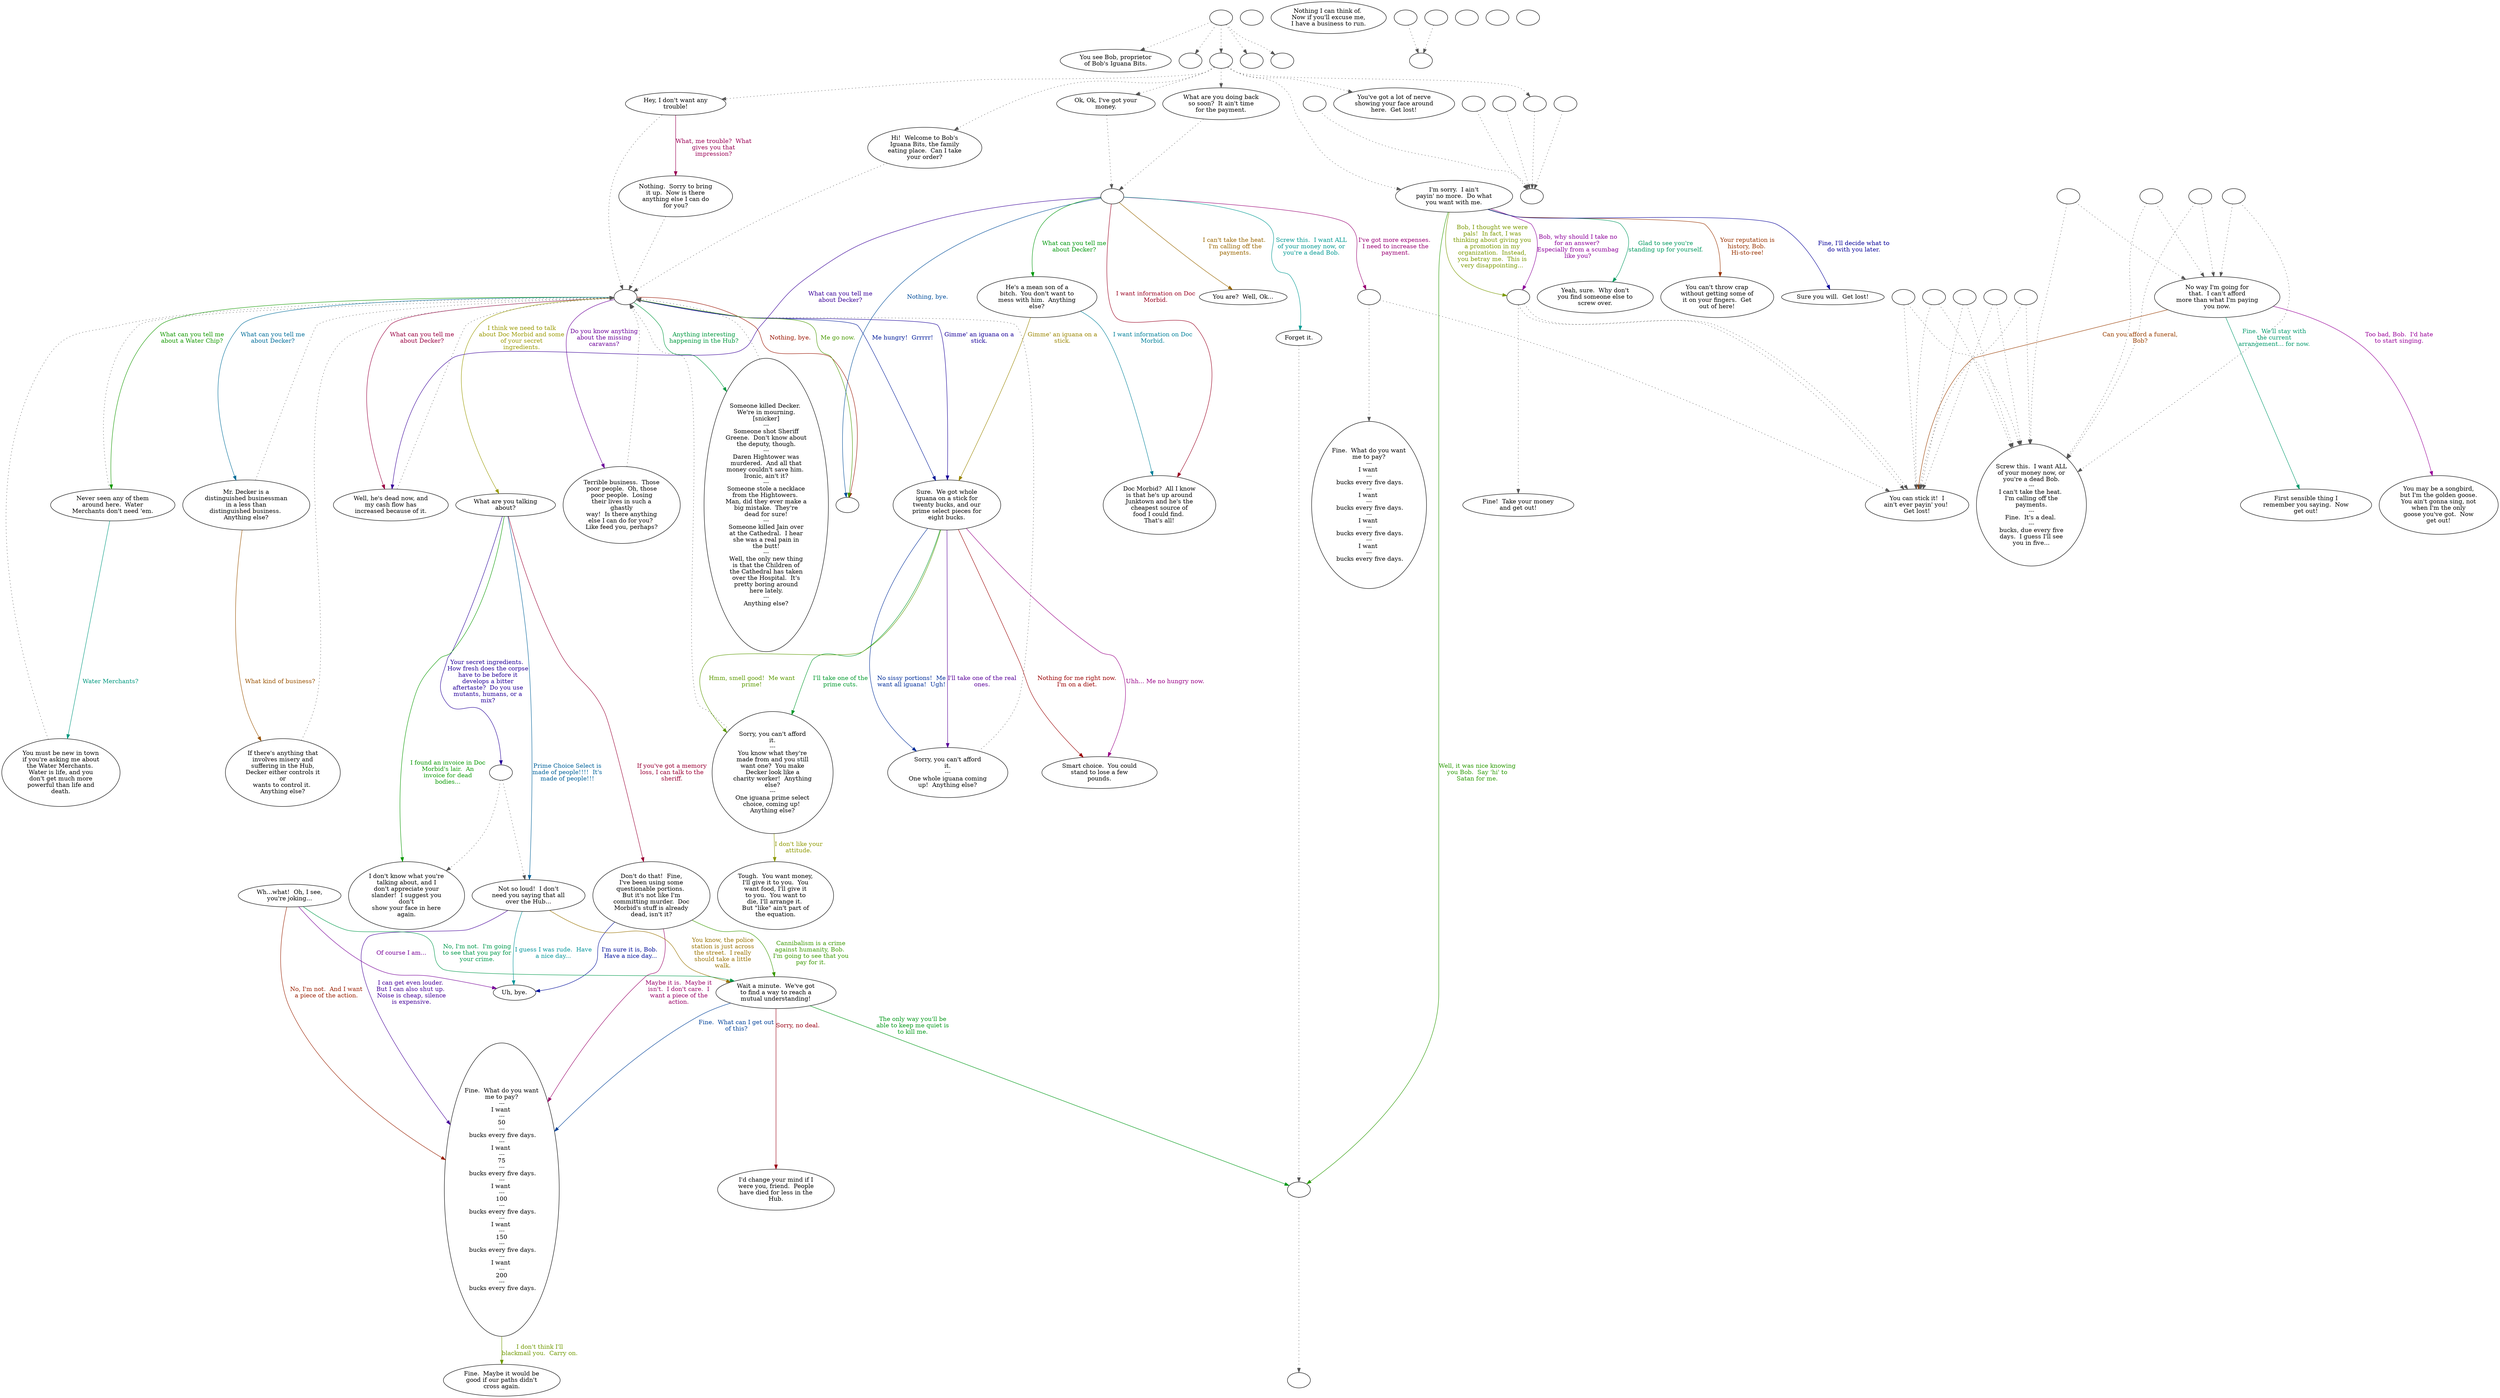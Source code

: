 digraph BITSBOB {
  "start" [style=filled       fillcolor="#FFFFFF"       color="#000000"]
  "start" -> "look_at_p_proc" [style=dotted color="#555555"]
  "start" -> "pickup_p_proc" [style=dotted color="#555555"]
  "start" -> "talk_p_proc" [style=dotted color="#555555"]
  "start" -> "critter_p_proc" [style=dotted color="#555555"]
  "start" -> "destroy_p_proc" [style=dotted color="#555555"]
  "start" [label=""]
  "combat" [style=filled       fillcolor="#FFFFFF"       color="#000000"]
  "combat" [label=""]
  "critter_p_proc" [style=filled       fillcolor="#FFFFFF"       color="#000000"]
  "critter_p_proc" [label=""]
  "pickup_p_proc" [style=filled       fillcolor="#FFFFFF"       color="#000000"]
  "pickup_p_proc" [label=""]
  "talk_p_proc" [style=filled       fillcolor="#FFFFFF"       color="#000000"]
  "talk_p_proc" -> "get_reaction" [style=dotted color="#555555"]
  "talk_p_proc" -> "Bob04" [style=dotted color="#555555"]
  "talk_p_proc" -> "Bob05" [style=dotted color="#555555"]
  "talk_p_proc" -> "Bob00" [style=dotted color="#555555"]
  "talk_p_proc" -> "Bob01" [style=dotted color="#555555"]
  "talk_p_proc" -> "Bob02" [style=dotted color="#555555"]
  "talk_p_proc" -> "Bob03" [style=dotted color="#555555"]
  "talk_p_proc" [label=""]
  "destroy_p_proc" [style=filled       fillcolor="#FFFFFF"       color="#000000"]
  "destroy_p_proc" [label=""]
  "damage_p_proc" [style=filled       fillcolor="#FFFFFF"       color="#000000"]
  "damage_p_proc" [label=""]
  "look_at_p_proc" [style=filled       fillcolor="#FFFFFF"       color="#000000"]
  "look_at_p_proc" [label="You see Bob, proprietor\nof Bob's Iguana Bits."]
  "BobStandardQuestions" [style=filled       fillcolor="#FFFFFF"       color="#000000"]
  "BobStandardQuestions" [label=""]
  "BobStandardQuestions" -> "Bob11" [label="Gimme' an iguana on a\nstick." color="#190099" fontcolor="#190099"]
  "BobStandardQuestions" -> "Bob18" [label="What can you tell me\nabout a Water Chip?" color="#139900" fontcolor="#139900"]
  "BobStandardQuestions" -> "Bob23" [label="What can you tell me\nabout Decker?" color="#990040" fontcolor="#990040"]
  "BobStandardQuestions" -> "Bob19" [label="What can you tell me\nabout Decker?" color="#006D99" fontcolor="#006D99"]
  "BobStandardQuestions" -> "Bob20" [label="I think we need to talk\nabout Doc Morbid and some\nof your secret\ningredients." color="#999900" fontcolor="#999900"]
  "BobStandardQuestions" -> "Bob21" [label="Do you know anything\nabout the missing\ncaravans?" color="#6C0099" fontcolor="#6C0099"]
  "BobStandardQuestions" -> "Bob25" [label="Anything interesting\nhappening in the Hub?" color="#00993F" fontcolor="#00993F"]
  "BobStandardQuestions" -> "BobEnd" [label="Nothing, bye." color="#991300" fontcolor="#991300"]
  "BobStandardQuestions" -> "Bob11" [label="Me hungry!  Grrrrr!" color="#001A99" fontcolor="#001A99"]
  "BobStandardQuestions" -> "BobEnd" [label="Me go now." color="#479900" fontcolor="#479900"]
  "BobBlackmailQuestions" [style=filled       fillcolor="#FFFFFF"       color="#000000"]
  "BobBlackmailQuestions" [label=""]
  "BobBlackmailQuestions" -> "BBQa" [label="I've got more expenses. \nI need to increase the\npayment." color="#990073" fontcolor="#990073"]
  "BobBlackmailQuestions" -> "Bob06" [label="Screw this.  I want ALL\nof your money now, or\nyou're a dead Bob." color="#009992" fontcolor="#009992"]
  "BobBlackmailQuestions" -> "Bob07" [label="I can't take the heat. \nI'm calling off the\npayments." color="#996600" fontcolor="#996600"]
  "BobBlackmailQuestions" -> "Bob23" [label="What can you tell me\nabout Decker?" color="#390099" fontcolor="#390099"]
  "BobBlackmailQuestions" -> "Bob08" [label="What can you tell me\nabout Decker?" color="#00990C" fontcolor="#00990C"]
  "BobBlackmailQuestions" -> "Bob10" [label="I want information on Doc\nMorbid." color="#990020" fontcolor="#990020"]
  "BobBlackmailQuestions" -> "BobEnd" [label="Nothing, bye." color="#004D99" fontcolor="#004D99"]
  "BBQa" [style=filled       fillcolor="#FFFFFF"       color="#000000"]
  "BBQa" -> "Bob09" [style=dotted color="#555555"]
  "BBQa" -> "Bob13" [style=dotted color="#555555"]
  "BBQa" [label=""]
  "Bob00" [style=filled       fillcolor="#FFFFFF"       color="#000000"]
  "Bob00" -> "BobBlackmailQuestions" [style=dotted color="#555555"]
  "Bob00" [label="Ok, Ok, I've got your\nmoney."]
  "Bob01" [style=filled       fillcolor="#FFFFFF"       color="#000000"]
  "Bob01" [label="I'm sorry.  I ain't\npayin' no more.  Do what\nyou want with me."]
  "Bob01" -> "Bob01a" [label="Bob, I thought we were\npals!  In fact, I was\nthinking about giving you\na promotion in my\norganization.  Instead,\nyou betray me.  This is\nvery disappointing..." color="#7A9900" fontcolor="#7A9900"]
  "Bob01" -> "Bob01a" [label="Bob, why should I take no\nfor an answer? \nEspecially from a scumbag\nlike you?" color="#8C0099" fontcolor="#8C0099"]
  "Bob01" -> "Bob14" [label="Glad to see you're\nstanding up for yourself." color="#00995F" fontcolor="#00995F"]
  "Bob01" -> "Bob15" [label="Your reputation is\nhistory, Bob. \nHi-sto-ree!" color="#993200" fontcolor="#993200"]
  "Bob01" -> "Bob16" [label="Fine, I'll decide what to\ndo with you later." color="#060099" fontcolor="#060099"]
  "Bob01" -> "BobCombat" [label="Well, it was nice knowing\nyou Bob.  Say 'hi' to\nSatan for me." color="#279900" fontcolor="#279900"]
  "Bob01a" [style=filled       fillcolor="#FFFFFF"       color="#000000"]
  "Bob01a" -> "Bob13" [style=dotted color="#555555"]
  "Bob01a" -> "Bob12" [style=dotted color="#555555"]
  "Bob01a" -> "Bob13" [style=dotted color="#555555"]
  "Bob01a" [label=""]
  "Bob02" [style=filled       fillcolor="#FFFFFF"       color="#000000"]
  "Bob02" -> "BobBlackmailQuestions" [style=dotted color="#555555"]
  "Bob02" [label="What are you doing back\nso soon?  It ain't time\nfor the payment."]
  "Bob03" [style=filled       fillcolor="#FFFFFF"       color="#000000"]
  "Bob03" [label="You've got a lot of nerve\nshowing your face around\nhere.  Get lost!"]
  "Bob04" [style=filled       fillcolor="#FFFFFF"       color="#000000"]
  "Bob04" -> "BobStandardQuestions" [style=dotted color="#555555"]
  "Bob04" [label="Hey, I don't want any\ntrouble!"]
  "Bob04" -> "Bob22" [label="What, me trouble?  What\ngives you that\nimpression?" color="#990054" fontcolor="#990054"]
  "Bob05" [style=filled       fillcolor="#FFFFFF"       color="#000000"]
  "Bob05" -> "BobStandardQuestions" [style=dotted color="#555555"]
  "Bob05" [label="Hi!  Welcome to Bob's\nIguana Bits, the family\neating place.  Can I take\nyour order?"]
  "Bob06" [style=filled       fillcolor="#FFFFFF"       color="#000000"]
  "Bob06" -> "BobCombat" [style=dotted color="#555555"]
  "Bob06" [label="Forget it."]
  "Bob07" [style=filled       fillcolor="#FFFFFF"       color="#000000"]
  "Bob07" [label="You are?  Well, Ok..."]
  "Bob08" [style=filled       fillcolor="#FFFFFF"       color="#000000"]
  "Bob08" [label="He's a mean son of a\nbitch.  You don't want to\nmess with him.  Anything\nelse?"]
  "Bob08" -> "Bob10" [label="I want information on Doc\nMorbid." color="#008099" fontcolor="#008099"]
  "Bob08" -> "Bob11" [label="Gimme' an iguana on a\nstick." color="#998500" fontcolor="#998500"]
  "Bob09" [style=filled       fillcolor="#FFFFFF"       color="#000000"]
  "Bob09" [label="Fine.  What do you want\nme to pay?\n---\nI want \n---\n bucks every five days.\n---\nI want \n---\n bucks every five days.\n---\nI want \n---\n bucks every five days.\n---\nI want \n---\n bucks every five days."]
  "Bob09a" [style=filled       fillcolor="#FFFFFF"       color="#000000"]
  "Bob09a" -> "Bob46" [style=dotted color="#555555"]
  "Bob09a" -> "Bob47" [style=dotted color="#555555"]
  "Bob09a" [label=""]
  "Bob09b" [style=filled       fillcolor="#FFFFFF"       color="#000000"]
  "Bob09b" -> "Bob46" [style=dotted color="#555555"]
  "Bob09b" -> "Bob47" [style=dotted color="#555555"]
  "Bob09b" [label=""]
  "Bob09c" [style=filled       fillcolor="#FFFFFF"       color="#000000"]
  "Bob09c" -> "Bob46" [style=dotted color="#555555"]
  "Bob09c" -> "Bob47" [style=dotted color="#555555"]
  "Bob09c" [label=""]
  "Bob09d" [style=filled       fillcolor="#FFFFFF"       color="#000000"]
  "Bob09d" -> "Bob46" [style=dotted color="#555555"]
  "Bob09d" -> "Bob47" [style=dotted color="#555555"]
  "Bob09d" [label=""]
  "Bob10" [style=filled       fillcolor="#FFFFFF"       color="#000000"]
  "Bob10" [label="Doc Morbid?  All I know\nis that he's up around\nJunktown and he's the\ncheapest source of\nfood I could find. \nThat's all!"]
  "Bob11" [style=filled       fillcolor="#FFFFFF"       color="#000000"]
  "Bob11" [label="Sure.  We got whole\niguana on a stick for\ntwenty bucks, and our\nprime select pieces for\neight bucks."]
  "Bob11" -> "Bob27" [label="I'll take one of the real\nones." color="#590099" fontcolor="#590099"]
  "Bob11" -> "Bob28" [label="I'll take one of the\nprime cuts." color="#00992C" fontcolor="#00992C"]
  "Bob11" -> "Bob30" [label="Nothing for me right now.\nI'm on a diet." color="#990001" fontcolor="#990001"]
  "Bob11" -> "Bob27" [label="No sissy portions!  Me\nwant all iguana!  Ugh!" color="#002D99" fontcolor="#002D99"]
  "Bob11" -> "Bob28" [label="Hmm, smell good!  Me want\nprime!" color="#5A9900" fontcolor="#5A9900"]
  "Bob11" -> "Bob30" [label="Uhh... Me no hungry now." color="#990087" fontcolor="#990087"]
  "Bob12" [style=filled       fillcolor="#FFFFFF"       color="#000000"]
  "Bob12" [label="Fine!  Take your money\nand get out!"]
  "Bob13" [style=filled       fillcolor="#FFFFFF"       color="#000000"]
  "Bob13" [label="You can stick it!  I\nain't ever payin' you! \nGet lost!"]
  "Bob14" [style=filled       fillcolor="#FFFFFF"       color="#000000"]
  "Bob14" [label="Yeah, sure.  Why don't\nyou find someone else to\nscrew over."]
  "Bob15" [style=filled       fillcolor="#FFFFFF"       color="#000000"]
  "Bob15" [label="You can't throw crap\nwithout getting some of\nit on your fingers.  Get\nout of here!"]
  "Bob16" [style=filled       fillcolor="#FFFFFF"       color="#000000"]
  "Bob16" [label="Sure you will.  Get lost!"]
  "Bob18" [style=filled       fillcolor="#FFFFFF"       color="#000000"]
  "Bob18" -> "BobStandardQuestions" [style=dotted color="#555555"]
  "Bob18" [label="Never seen any of them\naround here.  Water\nMerchants don't need 'em."]
  "Bob18" -> "Bob32" [label="Water Merchants?" color="#00997F" fontcolor="#00997F"]
  "Bob19" [style=filled       fillcolor="#FFFFFF"       color="#000000"]
  "Bob19" -> "BobStandardQuestions" [style=dotted color="#555555"]
  "Bob19" [label="Mr. Decker is a\ndistinguished businessman\nin a less than\ndistinguished business. \nAnything else?"]
  "Bob19" -> "Bob33" [label="What kind of business?" color="#995200" fontcolor="#995200"]
  "Bob20" [style=filled       fillcolor="#FFFFFF"       color="#000000"]
  "Bob20" [label="What are you talking\nabout?"]
  "Bob20" -> "Bob20a" [label="Your secret ingredients. \nHow fresh does the corpse\nhave to be before it\ndevelops a bitter\naftertaste?  Do you use\nmutants, humans, or a\nmix?" color="#250099" fontcolor="#250099"]
  "Bob20" -> "Bob34" [label="I found an invoice in Doc\nMorbid's lair.  An\ninvoice for dead\nbodies..." color="#079900" fontcolor="#079900"]
  "Bob20" -> "Bob35" [label="If you've got a memory\nloss, I can talk to the\nsheriff." color="#990034" fontcolor="#990034"]
  "Bob20" -> "Bob36" [label="Prime Choice Select is\nmade of people!!!!  It's\nmade of people!!!" color="#006199" fontcolor="#006199"]
  "Bob20a" [style=filled       fillcolor="#FFFFFF"       color="#000000"]
  "Bob20a" -> "Bob36" [style=dotted color="#555555"]
  "Bob20a" -> "Bob34" [style=dotted color="#555555"]
  "Bob20a" [label=""]
  "Bob21" [style=filled       fillcolor="#FFFFFF"       color="#000000"]
  "Bob21" -> "BobStandardQuestions" [style=dotted color="#555555"]
  "Bob21" [label="Terrible business.  Those\npoor people.  Oh, those\npoor people.  Losing\ntheir lives in such a\nghastly\nway!  Is there anything\nelse I can do for you? \nLike feed you, perhaps?"]
  "Bob22" [style=filled       fillcolor="#FFFFFF"       color="#000000"]
  "Bob22" -> "BobStandardQuestions" [style=dotted color="#555555"]
  "Bob22" [label="Nothing.  Sorry to bring\nit up.  Now is there\nanything else I can do\nfor you?"]
  "Bob23" [style=filled       fillcolor="#FFFFFF"       color="#000000"]
  "Bob23" -> "BobStandardQuestions" [style=dotted color="#555555"]
  "Bob23" [label="Well, he's dead now, and\nmy cash flow has\nincreased because of it."]
  "Bob25" [style=filled       fillcolor="#FFFFFF"       color="#000000"]
  "Bob25" -> "BobStandardQuestions" [style=dotted color="#555555"]
  "Bob25" [label="Someone killed Decker. \nWe're in mourning.\n[snicker]\n---\nSomeone shot Sheriff\nGreene.  Don't know about\nthe deputy, though.\n---\nDaren Hightower was\nmurdered.  And all that\nmoney couldn't save him. \nIronic, ain't it?\n---\nSomeone stole a necklace\nfrom the Hightowers. \nMan, did they ever make a\nbig mistake.  They're\ndead for sure!\n---\nSomeone killed Jain over\nat the Cathedral.  I hear\nshe was a real pain in\nthe butt!\n---\nWell, the only new thing\nis that the Children of\nthe Cathedral has taken\nover the Hospital.  It's\npretty boring around\nhere lately.\n---\nAnything else?"]
  "Bob27" [style=filled       fillcolor="#FFFFFF"       color="#000000"]
  "Bob27" -> "BobStandardQuestions" [style=dotted color="#555555"]
  "Bob27" [label="Sorry, you can't afford\nit.\n---\nOne whole iguana coming\nup!  Anything else?"]
  "Bob28" [style=filled       fillcolor="#FFFFFF"       color="#000000"]
  "Bob28" -> "BobStandardQuestions" [style=dotted color="#555555"]
  "Bob28" [label="Sorry, you can't afford\nit.\n---\nYou know what they're\nmade from and you still\nwant one?  You make\nDecker look like a\ncharity worker!  Anything\nelse?\n---\nOne iguana prime select\nchoice, coming up! \nAnything else?"]
  "Bob28" -> "Bob38" [label="I don't like your\nattitude." color="#8D9900" fontcolor="#8D9900"]
  "Bob30" [style=filled       fillcolor="#FFFFFF"       color="#000000"]
  "Bob30" [label="Smart choice.  You could\nstand to lose a few\npounds."]
  "Bob31" [style=filled       fillcolor="#FFFFFF"       color="#000000"]
  "Bob31" [label="Wh...what!  Oh, I see,\nyou're joking..."]
  "Bob31" -> "Bob42" [label="Of course I am..." color="#780099" fontcolor="#780099"]
  "Bob31" -> "Bob43" [label="No, I'm not.  I'm going\nto see that you pay for\nyour crime." color="#00994B" fontcolor="#00994B"]
  "Bob31" -> "Bob44" [label="No, I'm not.  And I want\na piece of the action." color="#991F00" fontcolor="#991F00"]
  "Bob32" [style=filled       fillcolor="#FFFFFF"       color="#000000"]
  "Bob32" -> "BobStandardQuestions" [style=dotted color="#555555"]
  "Bob32" [label="You must be new in town\nif you're asking me about\nthe Water Merchants. \nWater is life, and you\ndon't get much more\npowerful than life and\ndeath."]
  "Bob33" [style=filled       fillcolor="#FFFFFF"       color="#000000"]
  "Bob33" -> "BobStandardQuestions" [style=dotted color="#555555"]
  "Bob33" [label="If there's anything that\ninvolves misery and\nsuffering in the Hub,\nDecker either controls it\nor\nwants to control it. \nAnything else?"]
  "Bob34" [style=filled       fillcolor="#FFFFFF"       color="#000000"]
  "Bob34" [label="I don't know what you're\ntalking about, and I\ndon't appreciate your\nslander!  I suggest you\ndon't\nshow your face in here\nagain."]
  "Bob35" [style=filled       fillcolor="#FFFFFF"       color="#000000"]
  "Bob35" [label="Don't do that!  Fine,\nI've been using some\nquestionable portions. \nBut it's not like I'm\ncommitting murder.  Doc\nMorbid's stuff is already\ndead, isn't it?"]
  "Bob35" -> "Bob42" [label="I'm sure it is, Bob. \nHave a nice day..." color="#000E99" fontcolor="#000E99"]
  "Bob35" -> "Bob43" [label="Cannibalism is a crime\nagainst humanity, Bob. \nI'm going to see that you\npay for it." color="#3A9900" fontcolor="#3A9900"]
  "Bob35" -> "Bob44" [label="Maybe it is.  Maybe it\nisn't.  I don't care.  I\nwant a piece of the\naction." color="#990067" fontcolor="#990067"]
  "Bob36" [style=filled       fillcolor="#FFFFFF"       color="#000000"]
  "Bob36" [label="Not so loud!  I don't\nneed you saying that all\nover the Hub..."]
  "Bob36" -> "Bob42" [label="I guess I was rude.  Have\na nice day..." color="#009499" fontcolor="#009499"]
  "Bob36" -> "Bob43" [label="You know, the police\nstation is just across\nthe street.  I really\nshould take a little\nwalk." color="#997200" fontcolor="#997200"]
  "Bob36" -> "Bob44" [label="I can get even louder. \nBut I can also shut up. \nNoise is cheap, silence\nis expensive." color="#450099" fontcolor="#450099"]
  "Bob38" [style=filled       fillcolor="#FFFFFF"       color="#000000"]
  "Bob38" [label="Tough.  You want money,\nI'll give it to you.  You\nwant food, I'll give it\nto you.  You want to\ndie, I'll arrange it. \nBut \"like\" ain't part of\nthe equation."]
  "Bob39" [style=filled       fillcolor="#FFFFFF"       color="#000000"]
  "Bob39" [label="Nothing I can think of. \nNow if you'll excuse me,\nI have a business to run."]
  "Bob42" [style=filled       fillcolor="#FFFFFF"       color="#000000"]
  "Bob42" [label="Uh, bye."]
  "Bob43" [style=filled       fillcolor="#FFFFFF"       color="#000000"]
  "Bob43" [label="Wait a minute.  We've got\nto find a way to reach a\nmutual understanding!"]
  "Bob43" -> "BobCombat" [label="The only way you'll be\nable to keep me quiet is\nto kill me." color="#009918" fontcolor="#009918"]
  "Bob43" -> "Bob45" [label="Sorry, no deal." color="#990014" fontcolor="#990014"]
  "Bob43" -> "Bob44" [label="Fine.  What can I get out\nof this?" color="#004199" fontcolor="#004199"]
  "Bob44" [style=filled       fillcolor="#FFFFFF"       color="#000000"]
  "Bob44" [label="Fine.  What do you want\nme to pay?\n---\nI want \n---\n50\n---\n bucks every five days.\n---\nI want \n---\n75\n---\n bucks every five days.\n---\nI want \n---\n100\n---\n bucks every five days.\n---\nI want \n---\n150\n---\n bucks every five days.\n---\nI want \n---\n200\n---\n bucks every five days."]
  "Bob44" -> "Bob48" [label="I don't think I'll\nblackmail you.  Carry on." color="#6E9900" fontcolor="#6E9900"]
  "Bob44a" [style=filled       fillcolor="#FFFFFF"       color="#000000"]
  "Bob44a" -> "Bob46" [style=dotted color="#555555"]
  "Bob44a" -> "Bob13" [style=dotted color="#555555"]
  "Bob44a" [label=""]
  "Bob44b" [style=filled       fillcolor="#FFFFFF"       color="#000000"]
  "Bob44b" -> "Bob46" [style=dotted color="#555555"]
  "Bob44b" -> "Bob13" [style=dotted color="#555555"]
  "Bob44b" [label=""]
  "Bob44c" [style=filled       fillcolor="#FFFFFF"       color="#000000"]
  "Bob44c" -> "Bob46" [style=dotted color="#555555"]
  "Bob44c" -> "Bob13" [style=dotted color="#555555"]
  "Bob44c" [label=""]
  "Bob44d" [style=filled       fillcolor="#FFFFFF"       color="#000000"]
  "Bob44d" -> "Bob46" [style=dotted color="#555555"]
  "Bob44d" -> "Bob13" [style=dotted color="#555555"]
  "Bob44d" [label=""]
  "Bob44e" [style=filled       fillcolor="#FFFFFF"       color="#000000"]
  "Bob44e" -> "Bob46" [style=dotted color="#555555"]
  "Bob44e" -> "Bob13" [style=dotted color="#555555"]
  "Bob44e" [label=""]
  "Bob45" [style=filled       fillcolor="#FFFFFF"       color="#000000"]
  "Bob45" [label="I'd change your mind if I\nwere you, friend.  People\nhave died for less in the\nHub."]
  "Bob46" [style=filled       fillcolor="#FFFFFF"       color="#000000"]
  "Bob46" [label="Screw this.  I want ALL\nof your money now, or\nyou're a dead Bob.\n---\nI can't take the heat. \nI'm calling off the\npayments.\n---\nFine.  It's a deal. \n---\nbucks, due every five\ndays.  I guess I'll see\nyou in five..."]
  "Bob47" [style=filled       fillcolor="#FFFFFF"       color="#000000"]
  "Bob47" [label="No way I'm going for\nthat.  I can't afford\nmore than what I'm paying\nyou now."]
  "Bob47" -> "Bob49" [label="Too bad, Bob.  I'd hate\nto start singing." color="#980099" fontcolor="#980099"]
  "Bob47" -> "Bob50" [label="Fine.  We'll stay with\nthe current\narrangement... for now." color="#00996B" fontcolor="#00996B"]
  "Bob47" -> "Bob13" [label="Can you afford a funeral,\nBob?" color="#993E00" fontcolor="#993E00"]
  "Bob48" [style=filled       fillcolor="#FFFFFF"       color="#000000"]
  "Bob48" [label="Fine.  Maybe it would be\ngood if our paths didn't\ncross again."]
  "Bob49" [style=filled       fillcolor="#FFFFFF"       color="#000000"]
  "Bob49" [label="You may be a songbird,\nbut I'm the golden goose.\nYou ain't gonna sing, not\nwhen I'm the only\ngoose you've got.  Now\nget out!"]
  "Bob50" [style=filled       fillcolor="#FFFFFF"       color="#000000"]
  "Bob50" [label="First sensible thing I\nremember you saying.  Now\nget out!"]
  "BobEnd" [style=filled       fillcolor="#FFFFFF"       color="#000000"]
  "BobEnd" [label=""]
  "BobCombat" [style=filled       fillcolor="#FFFFFF"       color="#000000"]
  "BobCombat" -> "combat" [style=dotted color="#555555"]
  "BobCombat" [label=""]
  "get_reaction" [style=filled       fillcolor="#FFFFFF"       color="#000000"]
  "get_reaction" -> "ReactToLevel" [style=dotted color="#555555"]
  "get_reaction" [label=""]
  "ReactToLevel" [style=filled       fillcolor="#FFFFFF"       color="#000000"]
  "ReactToLevel" [label=""]
  "LevelToReact" [style=filled       fillcolor="#FFFFFF"       color="#000000"]
  "LevelToReact" [label=""]
  "UpReact" [style=filled       fillcolor="#FFFFFF"       color="#000000"]
  "UpReact" -> "ReactToLevel" [style=dotted color="#555555"]
  "UpReact" [label=""]
  "DownReact" [style=filled       fillcolor="#FFFFFF"       color="#000000"]
  "DownReact" -> "ReactToLevel" [style=dotted color="#555555"]
  "DownReact" [label=""]
  "BottomReact" [style=filled       fillcolor="#FFFFFF"       color="#000000"]
  "BottomReact" [label=""]
  "TopReact" [style=filled       fillcolor="#FFFFFF"       color="#000000"]
  "TopReact" [label=""]
  "BigUpReact" [style=filled       fillcolor="#FFFFFF"       color="#000000"]
  "BigUpReact" -> "ReactToLevel" [style=dotted color="#555555"]
  "BigUpReact" [label=""]
  "BigDownReact" [style=filled       fillcolor="#FFFFFF"       color="#000000"]
  "BigDownReact" -> "ReactToLevel" [style=dotted color="#555555"]
  "BigDownReact" [label=""]
  "UpReactLevel" [style=filled       fillcolor="#FFFFFF"       color="#000000"]
  "UpReactLevel" -> "LevelToReact" [style=dotted color="#555555"]
  "UpReactLevel" [label=""]
  "DownReactLevel" [style=filled       fillcolor="#FFFFFF"       color="#000000"]
  "DownReactLevel" -> "LevelToReact" [style=dotted color="#555555"]
  "DownReactLevel" [label=""]
  "Goodbyes" [style=filled       fillcolor="#FFFFFF"       color="#000000"]
  "Goodbyes" [label=""]
}